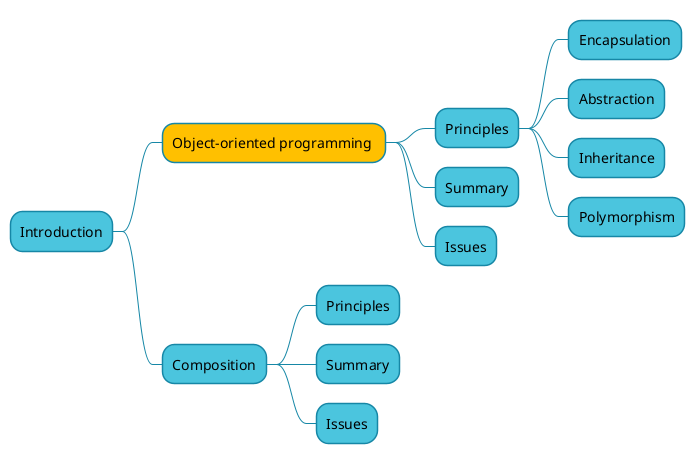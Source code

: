 @startmindmap
<style>
mindmapDiagram {
    node {
        BackgroundColor #4bc5de
        LineColor #1687a6
    }
    .current {
      BackGroundColor #ffc000
    }
    arrow {
      LineColor #1687a6
    }
}
</style>
* Introduction
** Object-oriented programming <<current>>
*** Principles
**** Encapsulation
**** Abstraction
**** Inheritance
**** Polymorphism
*** Summary
*** Issues
** Composition
*** Principles
*** Summary
*** Issues
@endmindmap
